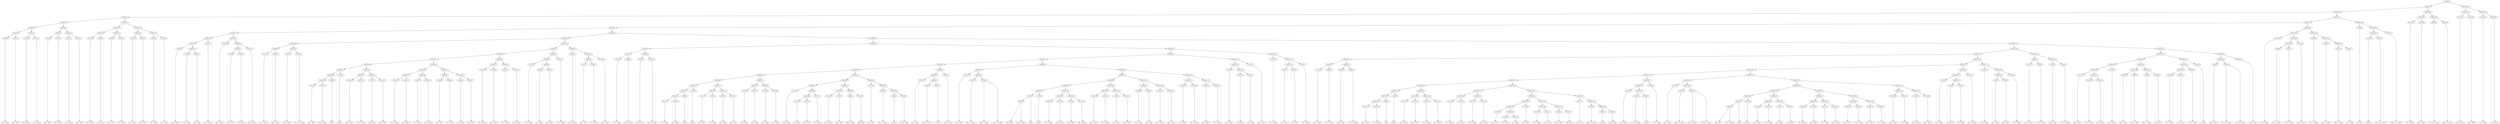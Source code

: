 digraph sample{
"L1815(0)"->"[D  G  B](0)"
"L1815(1)"->"[D  G  B](1)"
"L6083(6)"->"L1815(0)"
"L6083(6)"->"L1815(1)"
"L1971(0)"->"[D  E  B](0)"
"L1815(2)"->"[D  G  B](2)"
"L6083(7)"->"L1971(0)"
"L6083(7)"->"L1815(2)"
"L6083(5)"->"L6083(6)"
"L6083(5)"->"L6083(7)"
"L1815(3)"->"[D  G  B](3)"
"L1815(4)"->"[D  G  B](4)"
"L6083(9)"->"L1815(3)"
"L6083(9)"->"L1815(4)"
"L1971(1)"->"[D  E  B](1)"
"L1815(5)"->"[D  G  B](5)"
"L6083(10)"->"L1971(1)"
"L6083(10)"->"L1815(5)"
"L6083(8)"->"L6083(9)"
"L6083(8)"->"L6083(10)"
"L6083(4)"->"L6083(5)"
"L6083(4)"->"L6083(8)"
"L2506(0)"->"[C  E  G](0)"
"L2506(1)"->"[C  E  G](1)"
"L6083(13)"->"L2506(0)"
"L6083(13)"->"L2506(1)"
"L2506(2)"->"[C  E  G](2)"
"L2506(3)"->"[C  E  G](3)"
"L6083(14)"->"L2506(2)"
"L6083(14)"->"L2506(3)"
"L6083(12)"->"L6083(13)"
"L6083(12)"->"L6083(14)"
"L1815(6)"->"[D  G  B](6)"
"L1815(7)"->"[D  G  B](7)"
"L6083(16)"->"L1815(6)"
"L6083(16)"->"L1815(7)"
"L1815(8)"->"[D  G  B](8)"
"L1815(9)"->"[D  G  B](9)"
"L6083(17)"->"L1815(8)"
"L6083(17)"->"L1815(9)"
"L6083(15)"->"L6083(16)"
"L6083(15)"->"L6083(17)"
"L6083(11)"->"L6083(12)"
"L6083(11)"->"L6083(15)"
"L6083(3)"->"L6083(4)"
"L6083(3)"->"L6083(11)"
"L2731(0)"->"[C  D  Fis](0)"
"L4352(0)"->"[D  A  B](0)"
"L5207(0)"->"[C  A  B](0)"
"L6083(24)"->"L4352(0)"
"L6083(24)"->"L5207(0)"
"L6083(23)"->"L2731(0)"
"L6083(23)"->"L6083(24)"
"L2731(1)"->"[C  D  Fis](1)"
"L6083(22)"->"L6083(23)"
"L6083(22)"->"L2731(1)"
"L1815(10)"->"[D  G  B](10)"
"L413(0)"->"[D  G  A](0)"
"L-2099(0)"->"[G  A  B](0)"
"L6083(27)"->"L413(0)"
"L6083(27)"->"L-2099(0)"
"L1815(11)"->"[D  G  B](11)"
"L6083(26)"->"L6083(27)"
"L6083(26)"->"L1815(11)"
"L6083(25)"->"L1815(10)"
"L6083(25)"->"L6083(26)"
"L6083(21)"->"L6083(22)"
"L6083(21)"->"L6083(25)"
"L2731(2)"->"[C  D  Fis](2)"
"L3386(0)"->"[D  Fis  G](0)"
"L6008(0)"->"L2731(2)"
"L6008(0)"->"L3386(0)"
"L3012(0)"->"[D  Fis  A](0)"
"L3265(0)"->"[C  D  Fis  A](0)"
"L6083(31)"->"L3012(0)"
"L6083(31)"->"L3265(0)"
"L6083(30)"->"L6008(0)"
"L6083(30)"->"L6083(31)"
"L3147(0)"->"[E  G  B](0)"
"L1815(12)"->"[D  G  B](12)"
"L6083(39)"->"L3147(0)"
"L6083(39)"->"L1815(12)"
"L3980(0)"->"[G](0)"
"L6083(38)"->"L6083(39)"
"L6083(38)"->"L3980(0)"
"L1758(0)"->"[rest](0)"
"L6083(37)"->"L6083(38)"
"L6083(37)"->"L1758(0)"
"L1815(13)"->"[D  G  B](13)"
"L1815(14)"->"[D  G  B](14)"
"L6083(41)"->"L1815(13)"
"L6083(41)"->"L1815(14)"
"L1971(2)"->"[D  E  B](2)"
"L1815(15)"->"[D  G  B](15)"
"L6083(42)"->"L1971(2)"
"L6083(42)"->"L1815(15)"
"L6083(40)"->"L6083(41)"
"L6083(40)"->"L6083(42)"
"L6083(36)"->"L6083(37)"
"L6083(36)"->"L6083(40)"
"L1815(16)"->"[D  G  B](16)"
"L1815(17)"->"[D  G  B](17)"
"L6083(45)"->"L1815(16)"
"L6083(45)"->"L1815(17)"
"L1971(3)"->"[D  E  B](3)"
"L1815(18)"->"[D  G  B](18)"
"L6083(46)"->"L1971(3)"
"L6083(46)"->"L1815(18)"
"L6083(44)"->"L6083(45)"
"L6083(44)"->"L6083(46)"
"L2506(4)"->"[C  E  G](4)"
"L2506(5)"->"[C  E  G](5)"
"L6083(48)"->"L2506(4)"
"L6083(48)"->"L2506(5)"
"L2506(6)"->"[C  E  G](6)"
"L2506(7)"->"[C  E  G](7)"
"L6083(49)"->"L2506(6)"
"L6083(49)"->"L2506(7)"
"L6083(47)"->"L6083(48)"
"L6083(47)"->"L6083(49)"
"L6083(43)"->"L6083(44)"
"L6083(43)"->"L6083(47)"
"L6083(35)"->"L6083(36)"
"L6083(35)"->"L6083(43)"
"L1815(19)"->"[D  G  B](19)"
"L1815(20)"->"[D  G  B](20)"
"L6083(51)"->"L1815(19)"
"L6083(51)"->"L1815(20)"
"L1815(21)"->"[D  G  B](21)"
"L1815(22)"->"[D  G  B](22)"
"L6083(52)"->"L1815(21)"
"L6083(52)"->"L1815(22)"
"L6083(50)"->"L6083(51)"
"L6083(50)"->"L6083(52)"
"L6083(34)"->"L6083(35)"
"L6083(34)"->"L6083(50)"
"L2731(3)"->"[C  D  Fis](3)"
"L4352(1)"->"[D  A  B](1)"
"L5207(1)"->"[C  A  B](1)"
"L6083(55)"->"L4352(1)"
"L6083(55)"->"L5207(1)"
"L6083(54)"->"L2731(3)"
"L6083(54)"->"L6083(55)"
"L2731(4)"->"[C  D  Fis](4)"
"L6083(53)"->"L6083(54)"
"L6083(53)"->"L2731(4)"
"L6083(33)"->"L6083(34)"
"L6083(33)"->"L6083(53)"
"L1815(23)"->"[D  G  B](23)"
"L413(1)"->"[D  G  A](1)"
"L-2099(1)"->"[G  A  B](1)"
"L6083(58)"->"L413(1)"
"L6083(58)"->"L-2099(1)"
"L1815(24)"->"[D  G  B](24)"
"L6083(57)"->"L6083(58)"
"L6083(57)"->"L1815(24)"
"L6083(56)"->"L1815(23)"
"L6083(56)"->"L6083(57)"
"L6083(32)"->"L6083(33)"
"L6083(32)"->"L6083(56)"
"L6083(29)"->"L6083(30)"
"L6083(29)"->"L6083(32)"
"L2731(5)"->"[C  D  Fis](5)"
"L3386(1)"->"[D  Fis  G](1)"
"L6008(1)"->"L2731(5)"
"L6008(1)"->"L3386(1)"
"L3012(1)"->"[D  Fis  A](1)"
"L3265(1)"->"[C  D  Fis  A](1)"
"L6083(62)"->"L3012(1)"
"L6083(62)"->"L3265(1)"
"L6083(61)"->"L6008(1)"
"L6083(61)"->"L6083(62)"
"L3147(1)"->"[E  G  B](1)"
"L1815(25)"->"[D  G  B](25)"
"L6083(72)"->"L3147(1)"
"L6083(72)"->"L1815(25)"
"L3980(1)"->"[G](1)"
"L6083(71)"->"L6083(72)"
"L6083(71)"->"L3980(1)"
"L1758(1)"->"[rest](1)"
"L6083(70)"->"L6083(71)"
"L6083(70)"->"L1758(1)"
"L3147(2)"->"[E  G  B](2)"
"L3147(3)"->"[E  G  B](3)"
"L6083(74)"->"L3147(2)"
"L6083(74)"->"L3147(3)"
"L3147(4)"->"[E  G  B](4)"
"L3147(5)"->"[E  G  B](5)"
"L6083(75)"->"L3147(4)"
"L6083(75)"->"L3147(5)"
"L6083(73)"->"L6083(74)"
"L6083(73)"->"L6083(75)"
"L6083(69)"->"L6083(70)"
"L6083(69)"->"L6083(73)"
"L3147(6)"->"[E  G  B](6)"
"L3147(7)"->"[E  G  B](7)"
"L6083(77)"->"L3147(6)"
"L6083(77)"->"L3147(7)"
"L3147(8)"->"[E  G  B](8)"
"L3147(9)"->"[E  G  B](9)"
"L6083(78)"->"L3147(8)"
"L6083(78)"->"L3147(9)"
"L6083(76)"->"L6083(77)"
"L6083(76)"->"L6083(78)"
"L6083(68)"->"L6083(69)"
"L6083(68)"->"L6083(76)"
"L3715(0)"->"[C  E  A](0)"
"L-2067(0)"->"[E  A  B](0)"
"L5207(2)"->"[C  A  B](2)"
"L6083(83)"->"L-2067(0)"
"L6083(83)"->"L5207(2)"
"L3715(1)"->"[C  E  A](1)"
"L6083(82)"->"L6083(83)"
"L6083(82)"->"L3715(1)"
"L6083(81)"->"L3715(0)"
"L6083(81)"->"L6083(82)"
"L3147(10)"->"[E  G  B](10)"
"L3241(0)"->"[E  G  A](0)"
"L6083(85)"->"L3147(10)"
"L6083(85)"->"L3241(0)"
"L5464(0)"->"[Fis  G  B](0)"
"L5103(0)"->"[Dis  E](0)"
"L6083(86)"->"L5464(0)"
"L6083(86)"->"L5103(0)"
"L6083(84)"->"L6083(85)"
"L6083(84)"->"L6083(86)"
"L6083(80)"->"L6083(81)"
"L6083(80)"->"L6083(84)"
"L3715(2)"->"[C  E  A](2)"
"L5307(0)"->"[C  E  Fis  A](0)"
"L3926(0)"->"[E  B](0)"
"L3206(0)"->"[E  Fis  B](0)"
"L6083(89)"->"L3926(0)"
"L6083(89)"->"L3206(0)"
"L6083(88)"->"L5307(0)"
"L6083(88)"->"L6083(89)"
"L6083(87)"->"L3715(2)"
"L6083(87)"->"L6083(88)"
"L6083(79)"->"L6083(80)"
"L6083(79)"->"L6083(87)"
"L6083(67)"->"L6083(68)"
"L6083(67)"->"L6083(79)"
"L3715(3)"->"[C  E  A](3)"
"L5307(1)"->"[C  E  Fis  A](1)"
"L3926(1)"->"[E  B](1)"
"L6083(92)"->"L5307(1)"
"L6083(92)"->"L3926(1)"
"L6083(91)"->"L3715(3)"
"L6083(91)"->"L6083(92)"
"L3206(1)"->"[E  Fis  B](1)"
"L6083(90)"->"L6083(91)"
"L6083(90)"->"L3206(1)"
"L6083(66)"->"L6083(67)"
"L6083(66)"->"L6083(90)"
"L3715(4)"->"[C  E  A](4)"
"L5307(2)"->"[C  E  Fis  A](2)"
"L2518(0)"->"[Cis  E  Ais](0)"
"L2518(0)"->"[E  Fis  G  Ais](0)"
"L6083(95)"->"L5307(2)"
"L6083(95)"->"L2518(0)"
"L6083(94)"->"L3715(4)"
"L6083(94)"->"L6083(95)"
"L6000(0)"->"[Dis  B](0)"
"L6000(0)"->"[Dis  Fis  B](0)"
"L5997(0)"->"L6000(0)"
"L5997(0)"->"[B](0)"
"L1758(2)"->"[rest](2)"
"L6083(100)"->"L5997(0)"
"L6083(100)"->"L1758(2)"
"L1815(26)"->"[D  G  B](26)"
"L1815(27)"->"[D  G  B](27)"
"L6083(102)"->"L1815(26)"
"L6083(102)"->"L1815(27)"
"L1971(4)"->"[D  E  B](4)"
"L1815(28)"->"[D  G  B](28)"
"L6083(103)"->"L1971(4)"
"L6083(103)"->"L1815(28)"
"L6083(101)"->"L6083(102)"
"L6083(101)"->"L6083(103)"
"L6083(99)"->"L6083(100)"
"L6083(99)"->"L6083(101)"
"L1815(29)"->"[D  G  B](29)"
"L1815(30)"->"[D  G  B](30)"
"L6083(105)"->"L1815(29)"
"L6083(105)"->"L1815(30)"
"L1971(5)"->"[D  E  B](5)"
"L1815(31)"->"[D  G  B](31)"
"L6083(106)"->"L1971(5)"
"L6083(106)"->"L1815(31)"
"L6083(104)"->"L6083(105)"
"L6083(104)"->"L6083(106)"
"L6083(98)"->"L6083(99)"
"L6083(98)"->"L6083(104)"
"L2506(8)"->"[C  E  G](8)"
"L2506(9)"->"[C  E  G](9)"
"L6083(108)"->"L2506(8)"
"L6083(108)"->"L2506(9)"
"L2506(10)"->"[C  E  G](10)"
"L2506(11)"->"[C  E  G](11)"
"L6083(109)"->"L2506(10)"
"L6083(109)"->"L2506(11)"
"L6083(107)"->"L6083(108)"
"L6083(107)"->"L6083(109)"
"L6083(97)"->"L6083(98)"
"L6083(97)"->"L6083(107)"
"L1815(32)"->"[D  G  B](32)"
"L1815(33)"->"[D  G  B](33)"
"L6083(111)"->"L1815(32)"
"L6083(111)"->"L1815(33)"
"L1815(34)"->"[D  G  B](34)"
"L1815(35)"->"[D  G  B](35)"
"L6083(112)"->"L1815(34)"
"L6083(112)"->"L1815(35)"
"L6083(110)"->"L6083(111)"
"L6083(110)"->"L6083(112)"
"L6083(96)"->"L6083(97)"
"L6083(96)"->"L6083(110)"
"L6083(93)"->"L6083(94)"
"L6083(93)"->"L6083(96)"
"L6083(65)"->"L6083(66)"
"L6083(65)"->"L6083(93)"
"L2731(6)"->"[C  D  Fis](6)"
"L4352(2)"->"[D  A  B](2)"
"L5207(3)"->"[C  A  B](3)"
"L6083(115)"->"L4352(2)"
"L6083(115)"->"L5207(3)"
"L6083(114)"->"L2731(6)"
"L6083(114)"->"L6083(115)"
"L2731(7)"->"[C  D  Fis](7)"
"L6083(113)"->"L6083(114)"
"L6083(113)"->"L2731(7)"
"L6083(64)"->"L6083(65)"
"L6083(64)"->"L6083(113)"
"L1815(36)"->"[D  G  B](36)"
"L413(2)"->"[D  G  A](2)"
"L-2099(2)"->"[G  A  B](2)"
"L6083(118)"->"L413(2)"
"L6083(118)"->"L-2099(2)"
"L1815(37)"->"[D  G  B](37)"
"L6083(117)"->"L6083(118)"
"L6083(117)"->"L1815(37)"
"L6083(116)"->"L1815(36)"
"L6083(116)"->"L6083(117)"
"L6083(63)"->"L6083(64)"
"L6083(63)"->"L6083(116)"
"L6083(60)"->"L6083(61)"
"L6083(60)"->"L6083(63)"
"L2731(8)"->"[C  D  Fis](8)"
"L3386(2)"->"[D  Fis  G](2)"
"L6008(2)"->"L2731(8)"
"L6008(2)"->"L3386(2)"
"L3012(2)"->"[D  Fis  A](2)"
"L3265(2)"->"[C  D  Fis  A](2)"
"L6083(123)"->"L3012(2)"
"L6083(123)"->"L3265(2)"
"L6083(122)"->"L6008(2)"
"L6083(122)"->"L6083(123)"
"L3147(11)"->"[E  G  B](11)"
"L1815(38)"->"[D  G  B](38)"
"L6083(132)"->"L3147(11)"
"L6083(132)"->"L1815(38)"
"L3980(2)"->"[G](2)"
"L6083(131)"->"L6083(132)"
"L6083(131)"->"L3980(2)"
"L1758(3)"->"[rest](3)"
"L6083(130)"->"L6083(131)"
"L6083(130)"->"L1758(3)"
"L3147(12)"->"[E  G  B](12)"
"L3147(13)"->"[E  G  B](13)"
"L6083(134)"->"L3147(12)"
"L6083(134)"->"L3147(13)"
"L3147(14)"->"[E  G  B](14)"
"L3147(15)"->"[E  G  B](15)"
"L6083(135)"->"L3147(14)"
"L6083(135)"->"L3147(15)"
"L6083(133)"->"L6083(134)"
"L6083(133)"->"L6083(135)"
"L6083(129)"->"L6083(130)"
"L6083(129)"->"L6083(133)"
"L3147(16)"->"[E  G  B](16)"
"L3147(17)"->"[E  G  B](17)"
"L6083(138)"->"L3147(16)"
"L6083(138)"->"L3147(17)"
"L3147(18)"->"[E  G  B](18)"
"L3147(19)"->"[E  G  B](19)"
"L6083(139)"->"L3147(18)"
"L6083(139)"->"L3147(19)"
"L6083(137)"->"L6083(138)"
"L6083(137)"->"L6083(139)"
"L3715(5)"->"[C  E  A](5)"
"L-2067(1)"->"[E  A  B](1)"
"L5207(4)"->"[C  A  B](4)"
"L6083(144)"->"L-2067(1)"
"L6083(144)"->"L5207(4)"
"L6083(143)"->"L3715(5)"
"L6083(143)"->"L6083(144)"
"L3715(6)"->"[C  E  A](6)"
"L6083(142)"->"L6083(143)"
"L6083(142)"->"L3715(6)"
"L3147(20)"->"[E  G  B](20)"
"L3241(1)"->"[E  G  A](1)"
"L6083(146)"->"L3147(20)"
"L6083(146)"->"L3241(1)"
"L5464(1)"->"[Fis  G  B](1)"
"L5103(1)"->"[Dis  E](1)"
"L6083(147)"->"L5464(1)"
"L6083(147)"->"L5103(1)"
"L6083(145)"->"L6083(146)"
"L6083(145)"->"L6083(147)"
"L6083(141)"->"L6083(142)"
"L6083(141)"->"L6083(145)"
"L3715(7)"->"[C  E  A](7)"
"L5307(3)"->"[C  E  Fis  A](3)"
"L3926(2)"->"[E  B](2)"
"L3206(2)"->"[E  Fis  B](2)"
"L6083(150)"->"L3926(2)"
"L6083(150)"->"L3206(2)"
"L6083(149)"->"L5307(3)"
"L6083(149)"->"L6083(150)"
"L6083(148)"->"L3715(7)"
"L6083(148)"->"L6083(149)"
"L6083(140)"->"L6083(141)"
"L6083(140)"->"L6083(148)"
"L6083(136)"->"L6083(137)"
"L6083(136)"->"L6083(140)"
"L6083(128)"->"L6083(129)"
"L6083(128)"->"L6083(136)"
"L3715(8)"->"[C  E  A](8)"
"L5307(4)"->"[C  E  Fis  A](4)"
"L3926(3)"->"[E  B](3)"
"L6083(153)"->"L5307(4)"
"L6083(153)"->"L3926(3)"
"L6083(152)"->"L3715(8)"
"L6083(152)"->"L6083(153)"
"L3206(3)"->"[E  Fis  B](3)"
"L6083(151)"->"L6083(152)"
"L6083(151)"->"L3206(3)"
"L6083(127)"->"L6083(128)"
"L6083(127)"->"L6083(151)"
"L3715(9)"->"[C  E  A](9)"
"L5307(5)"->"[C  E  Fis  A](5)"
"L2518(1)"->"[Cis  E  Ais](1)"
"L2518(1)"->"[E  Fis  G  Ais](1)"
"L6083(156)"->"L5307(5)"
"L6083(156)"->"L2518(1)"
"L6083(155)"->"L3715(9)"
"L6083(155)"->"L6083(156)"
"L6000(1)"->"[Dis  B](1)"
"L6000(1)"->"[Dis  Fis  B](1)"
"L5997(1)"->"L6000(1)"
"L5997(1)"->"[B](1)"
"L1758(4)"->"[rest](4)"
"L6083(160)"->"L5997(1)"
"L6083(160)"->"L1758(4)"
"L1815(39)"->"[D  G  B](39)"
"L1815(40)"->"[D  G  B](40)"
"L6083(162)"->"L1815(39)"
"L6083(162)"->"L1815(40)"
"L1971(6)"->"[D  E  B](6)"
"L1815(41)"->"[D  G  B](41)"
"L6083(163)"->"L1971(6)"
"L6083(163)"->"L1815(41)"
"L6083(161)"->"L6083(162)"
"L6083(161)"->"L6083(163)"
"L6083(159)"->"L6083(160)"
"L6083(159)"->"L6083(161)"
"L1815(42)"->"[D  G  B](42)"
"L1815(43)"->"[D  G  B](43)"
"L6083(166)"->"L1815(42)"
"L6083(166)"->"L1815(43)"
"L1971(7)"->"[D  E  B](7)"
"L1815(44)"->"[D  G  B](44)"
"L6083(167)"->"L1971(7)"
"L6083(167)"->"L1815(44)"
"L6083(165)"->"L6083(166)"
"L6083(165)"->"L6083(167)"
"L2506(12)"->"[C  E  G](12)"
"L2506(13)"->"[C  E  G](13)"
"L6083(169)"->"L2506(12)"
"L6083(169)"->"L2506(13)"
"L2506(14)"->"[C  E  G](14)"
"L2506(15)"->"[C  E  G](15)"
"L6083(170)"->"L2506(14)"
"L6083(170)"->"L2506(15)"
"L6083(168)"->"L6083(169)"
"L6083(168)"->"L6083(170)"
"L6083(164)"->"L6083(165)"
"L6083(164)"->"L6083(168)"
"L6083(158)"->"L6083(159)"
"L6083(158)"->"L6083(164)"
"L1815(45)"->"[D  G  B](45)"
"L1815(46)"->"[D  G  B](46)"
"L6083(172)"->"L1815(45)"
"L6083(172)"->"L1815(46)"
"L1815(47)"->"[D  G  B](47)"
"L1815(48)"->"[D  G  B](48)"
"L6083(173)"->"L1815(47)"
"L6083(173)"->"L1815(48)"
"L6083(171)"->"L6083(172)"
"L6083(171)"->"L6083(173)"
"L6083(157)"->"L6083(158)"
"L6083(157)"->"L6083(171)"
"L6083(154)"->"L6083(155)"
"L6083(154)"->"L6083(157)"
"L6083(126)"->"L6083(127)"
"L6083(126)"->"L6083(154)"
"L2731(9)"->"[C  D  Fis](9)"
"L4352(3)"->"[D  A  B](3)"
"L5207(5)"->"[C  A  B](5)"
"L6083(176)"->"L4352(3)"
"L6083(176)"->"L5207(5)"
"L6083(175)"->"L2731(9)"
"L6083(175)"->"L6083(176)"
"L2731(10)"->"[C  D  Fis](10)"
"L6083(174)"->"L6083(175)"
"L6083(174)"->"L2731(10)"
"L6083(125)"->"L6083(126)"
"L6083(125)"->"L6083(174)"
"L1815(49)"->"[D  G  B](49)"
"L413(3)"->"[D  G  A](3)"
"L-2099(3)"->"[G  A  B](3)"
"L6083(179)"->"L413(3)"
"L6083(179)"->"L-2099(3)"
"L1815(50)"->"[D  G  B](50)"
"L6083(178)"->"L6083(179)"
"L6083(178)"->"L1815(50)"
"L6083(177)"->"L1815(49)"
"L6083(177)"->"L6083(178)"
"L6083(124)"->"L6083(125)"
"L6083(124)"->"L6083(177)"
"L6083(121)"->"L6083(122)"
"L6083(121)"->"L6083(124)"
"L2731(11)"->"[C  D  Fis](11)"
"L3386(3)"->"[D  Fis  G](3)"
"L6008(3)"->"L2731(11)"
"L6008(3)"->"L3386(3)"
"L3012(3)"->"[D  Fis  A](3)"
"L3265(3)"->"[C  D  Fis  A](3)"
"L6083(181)"->"L3012(3)"
"L6083(181)"->"L3265(3)"
"L6083(180)"->"L6008(3)"
"L6083(180)"->"L6083(181)"
"L6083(120)"->"L6083(121)"
"L6083(120)"->"L6083(180)"
"L3147(21)"->"[E  G  B](21)"
"L1815(51)"->"[D  G  B](51)"
"L1815(52)"->"[D  G  B](52)"
"L6083(187)"->"L1815(51)"
"L6083(187)"->"L1815(52)"
"L6083(186)"->"L3147(21)"
"L6083(186)"->"L6083(187)"
"L1815(53)"->"[D  G  B](53)"
"L6083(185)"->"L6083(186)"
"L6083(185)"->"L1815(53)"
"L3880(0)"->"[D  F  G](0)"
"L3904(0)"->"[D  F  G  B](0)"
"L6083(189)"->"L3880(0)"
"L6083(189)"->"L3904(0)"
"L3592(0)"->"[D  F  G  A](0)"
"L4189(0)"->"[D  F  B](0)"
"L6083(190)"->"L3592(0)"
"L6083(190)"->"L4189(0)"
"L6083(188)"->"L6083(189)"
"L6083(188)"->"L6083(190)"
"L6083(184)"->"L6083(185)"
"L6083(184)"->"L6083(188)"
"L2506(16)"->"[C  E  G](16)"
"L2506(17)"->"[C  E  G](17)"
"L6083(193)"->"L2506(16)"
"L6083(193)"->"L2506(17)"
"L3200(0)"->"[C  D  E  G](0)"
"L6083(192)"->"L6083(193)"
"L6083(192)"->"L3200(0)"
"L2394(0)"->"[C  E](0)"
"L6083(191)"->"L6083(192)"
"L6083(191)"->"L2394(0)"
"L6083(183)"->"L6083(184)"
"L6083(183)"->"L6083(191)"
"L5483(0)"->"[C  Dis  G](0)"
"L5574(0)"->"[C  D  Dis  G](0)"
"L5574(0)"->"[C  D  Dis  G](1)"
"L6083(195)"->"L5483(0)"
"L6083(195)"->"L5574(0)"
"L5483(1)"->"[C  Dis  G](1)"
"L6083(194)"->"L6083(195)"
"L6083(194)"->"L5483(1)"
"L6083(182)"->"L6083(183)"
"L6083(182)"->"L6083(194)"
"L6083(119)"->"L6083(120)"
"L6083(119)"->"L6083(182)"
"L6083(59)"->"L6083(60)"
"L6083(59)"->"L6083(119)"
"L6083(28)"->"L6083(29)"
"L6083(28)"->"L6083(59)"
"L6083(20)"->"L6083(21)"
"L6083(20)"->"L6083(28)"
"L1815(54)"->"[D  G  B](54)"
"L4807(0)"->"[D  G  A  B](0)"
"L4807(1)"->"[D  G  A  B](1)"
"L6083(199)"->"L4807(0)"
"L6083(199)"->"L4807(1)"
"L4711(0)"->"[D  E  G  B](0)"
"L6083(198)"->"L6083(199)"
"L6083(198)"->"L4711(0)"
"L6083(197)"->"L1815(54)"
"L6083(197)"->"L6083(198)"
"L4440(0)"->"[C  D  G  B](0)"
"L4807(2)"->"[D  G  A  B](2)"
"L4711(1)"->"[D  E  G  B](1)"
"L4483(0)"->"[C  D  B](0)"
"L6083(202)"->"L4711(1)"
"L6083(202)"->"L4483(0)"
"L6083(201)"->"L4807(2)"
"L6083(201)"->"L6083(202)"
"L6083(200)"->"L4440(0)"
"L6083(200)"->"L6083(201)"
"L6083(196)"->"L6083(197)"
"L6083(196)"->"L6083(200)"
"L6083(19)"->"L6083(20)"
"L6083(19)"->"L6083(196)"
"L4314(0)"->"[G  B](0)"
"L1758(5)"->"[rest](5)"
"L1900(0)"->"[Cis  Dis  G  Ais](0)"
"L6083(205)"->"L1758(5)"
"L6083(205)"->"L1900(0)"
"L1900(1)"->"[Cis  Dis  G  Ais](1)"
"L6083(204)"->"L6083(205)"
"L6083(204)"->"L1900(1)"
"L6083(203)"->"L4314(0)"
"L6083(203)"->"L6083(204)"
"L6083(18)"->"L6083(19)"
"L6083(18)"->"L6083(203)"
"L6083(2)"->"L6083(3)"
"L6083(2)"->"L6083(18)"
"L1815(55)"->"[D  G  B](55)"
"L1815(56)"->"[D  G  B](56)"
"L6083(207)"->"L1815(55)"
"L6083(207)"->"L1815(56)"
"L5422(0)"->"[C  D  Fis  B](0)"
"L3265(4)"->"[C  D  Fis  A](4)"
"L6083(208)"->"L5422(0)"
"L6083(208)"->"L3265(4)"
"L6083(206)"->"L6083(207)"
"L6083(206)"->"L6083(208)"
"L6083(1)"->"L6083(2)"
"L6083(1)"->"L6083(206)"
"L1815(57)"->"[D  G  B](57)"
"L1815(58)"->"[D  G  B](58)"
"L6083(210)"->"L1815(57)"
"L6083(210)"->"L1815(58)"
"L1815(59)"->"[D  G  B](59)"
"L1815(60)"->"[D  G  B](60)"
"L6083(211)"->"L1815(59)"
"L6083(211)"->"L1815(60)"
"L6083(209)"->"L6083(210)"
"L6083(209)"->"L6083(211)"
"L6083(0)"->"L6083(1)"
"L6083(0)"->"L6083(209)"
{rank = min; "L6083(0)"}
{rank = same; "L6083(1)"; "L6083(209)";}
{rank = same; "L6083(2)"; "L6083(206)"; "L6083(210)"; "L6083(211)";}
{rank = same; "L6083(3)"; "L6083(18)"; "L6083(207)"; "L6083(208)"; "L1815(57)"; "L1815(58)"; "L1815(59)"; "L1815(60)";}
{rank = same; "L6083(4)"; "L6083(11)"; "L6083(19)"; "L6083(203)"; "L1815(55)"; "L1815(56)"; "L5422(0)"; "L3265(4)";}
{rank = same; "L6083(5)"; "L6083(8)"; "L6083(12)"; "L6083(15)"; "L6083(20)"; "L6083(196)"; "L4314(0)"; "L6083(204)";}
{rank = same; "L6083(6)"; "L6083(7)"; "L6083(9)"; "L6083(10)"; "L6083(13)"; "L6083(14)"; "L6083(16)"; "L6083(17)"; "L6083(21)"; "L6083(28)"; "L6083(197)"; "L6083(200)"; "L6083(205)"; "L1900(1)";}
{rank = same; "L1815(0)"; "L1815(1)"; "L1971(0)"; "L1815(2)"; "L1815(3)"; "L1815(4)"; "L1971(1)"; "L1815(5)"; "L2506(0)"; "L2506(1)"; "L2506(2)"; "L2506(3)"; "L1815(6)"; "L1815(7)"; "L1815(8)"; "L1815(9)"; "L6083(22)"; "L6083(25)"; "L6083(29)"; "L6083(59)"; "L1815(54)"; "L6083(198)"; "L4440(0)"; "L6083(201)"; "L1758(5)"; "L1900(0)";}
{rank = same; "L6083(23)"; "L2731(1)"; "L1815(10)"; "L6083(26)"; "L6083(30)"; "L6083(32)"; "L6083(60)"; "L6083(119)"; "L6083(199)"; "L4711(0)"; "L4807(2)"; "L6083(202)";}
{rank = same; "L2731(0)"; "L6083(24)"; "L6083(27)"; "L1815(11)"; "L6008(0)"; "L6083(31)"; "L6083(33)"; "L6083(56)"; "L6083(61)"; "L6083(63)"; "L6083(120)"; "L6083(182)"; "L4807(0)"; "L4807(1)"; "L4711(1)"; "L4483(0)";}
{rank = same; "L4352(0)"; "L5207(0)"; "L413(0)"; "L-2099(0)"; "L2731(2)"; "L3386(0)"; "L3012(0)"; "L3265(0)"; "L6083(34)"; "L6083(53)"; "L1815(23)"; "L6083(57)"; "L6008(1)"; "L6083(62)"; "L6083(64)"; "L6083(116)"; "L6083(121)"; "L6083(180)"; "L6083(183)"; "L6083(194)";}
{rank = same; "L6083(35)"; "L6083(50)"; "L6083(54)"; "L2731(4)"; "L6083(58)"; "L1815(24)"; "L2731(5)"; "L3386(1)"; "L3012(1)"; "L3265(1)"; "L6083(65)"; "L6083(113)"; "L1815(36)"; "L6083(117)"; "L6083(122)"; "L6083(124)"; "L6008(3)"; "L6083(181)"; "L6083(184)"; "L6083(191)"; "L6083(195)"; "L5483(1)";}
{rank = same; "L6083(36)"; "L6083(43)"; "L6083(51)"; "L6083(52)"; "L2731(3)"; "L6083(55)"; "L413(1)"; "L-2099(1)"; "L6083(66)"; "L6083(93)"; "L6083(114)"; "L2731(7)"; "L6083(118)"; "L1815(37)"; "L6008(2)"; "L6083(123)"; "L6083(125)"; "L6083(177)"; "L2731(11)"; "L3386(3)"; "L3012(3)"; "L3265(3)"; "L6083(185)"; "L6083(188)"; "L6083(192)"; "L2394(0)"; "L5483(0)"; "L5574(0)";}
{rank = same; "L6083(37)"; "L6083(40)"; "L6083(44)"; "L6083(47)"; "L1815(19)"; "L1815(20)"; "L1815(21)"; "L1815(22)"; "L4352(1)"; "L5207(1)"; "L6083(67)"; "L6083(90)"; "L6083(94)"; "L6083(96)"; "L2731(6)"; "L6083(115)"; "L413(2)"; "L-2099(2)"; "L2731(8)"; "L3386(2)"; "L3012(2)"; "L3265(2)"; "L6083(126)"; "L6083(174)"; "L1815(49)"; "L6083(178)"; "L6083(186)"; "L1815(53)"; "L6083(189)"; "L6083(190)"; "L6083(193)"; "L3200(0)";}
{rank = same; "L6083(38)"; "L1758(0)"; "L6083(41)"; "L6083(42)"; "L6083(45)"; "L6083(46)"; "L6083(48)"; "L6083(49)"; "L6083(68)"; "L6083(79)"; "L6083(91)"; "L3206(1)"; "L3715(4)"; "L6083(95)"; "L6083(97)"; "L6083(110)"; "L4352(2)"; "L5207(3)"; "L6083(127)"; "L6083(154)"; "L6083(175)"; "L2731(10)"; "L6083(179)"; "L1815(50)"; "L3147(21)"; "L6083(187)"; "L3880(0)"; "L3904(0)"; "L3592(0)"; "L4189(0)"; "L2506(16)"; "L2506(17)";}
{rank = same; "L6083(39)"; "L3980(0)"; "L1815(13)"; "L1815(14)"; "L1971(2)"; "L1815(15)"; "L1815(16)"; "L1815(17)"; "L1971(3)"; "L1815(18)"; "L2506(4)"; "L2506(5)"; "L2506(6)"; "L2506(7)"; "L6083(69)"; "L6083(76)"; "L6083(80)"; "L6083(87)"; "L3715(3)"; "L6083(92)"; "L5307(2)"; "L2518(0)"; "L6083(98)"; "L6083(107)"; "L6083(111)"; "L6083(112)"; "L6083(128)"; "L6083(151)"; "L6083(155)"; "L6083(157)"; "L2731(9)"; "L6083(176)"; "L413(3)"; "L-2099(3)"; "L1815(51)"; "L1815(52)";}
{rank = same; "L3147(0)"; "L1815(12)"; "L6083(70)"; "L6083(73)"; "L6083(77)"; "L6083(78)"; "L6083(81)"; "L6083(84)"; "L3715(2)"; "L6083(88)"; "L5307(1)"; "L3926(1)"; "L6083(99)"; "L6083(104)"; "L6083(108)"; "L6083(109)"; "L1815(32)"; "L1815(33)"; "L1815(34)"; "L1815(35)"; "L6083(129)"; "L6083(136)"; "L6083(152)"; "L3206(3)"; "L3715(9)"; "L6083(156)"; "L6083(158)"; "L6083(171)"; "L4352(3)"; "L5207(5)";}
{rank = same; "L6083(71)"; "L1758(1)"; "L6083(74)"; "L6083(75)"; "L3147(6)"; "L3147(7)"; "L3147(8)"; "L3147(9)"; "L3715(0)"; "L6083(82)"; "L6083(85)"; "L6083(86)"; "L5307(0)"; "L6083(89)"; "L6083(100)"; "L6083(101)"; "L6083(105)"; "L6083(106)"; "L2506(8)"; "L2506(9)"; "L2506(10)"; "L2506(11)"; "L6083(130)"; "L6083(133)"; "L6083(137)"; "L6083(140)"; "L3715(8)"; "L6083(153)"; "L5307(5)"; "L2518(1)"; "L6083(159)"; "L6083(164)"; "L6083(172)"; "L6083(173)";}
{rank = same; "L6083(72)"; "L3980(1)"; "L3147(2)"; "L3147(3)"; "L3147(4)"; "L3147(5)"; "L6083(83)"; "L3715(1)"; "L3147(10)"; "L3241(0)"; "L5464(0)"; "L5103(0)"; "L3926(0)"; "L3206(0)"; "L5997(0)"; "L1758(2)"; "L6083(102)"; "L6083(103)"; "L1815(29)"; "L1815(30)"; "L1971(5)"; "L1815(31)"; "L6083(131)"; "L1758(3)"; "L6083(134)"; "L6083(135)"; "L6083(138)"; "L6083(139)"; "L6083(141)"; "L6083(148)"; "L5307(4)"; "L3926(3)"; "L6083(160)"; "L6083(161)"; "L6083(165)"; "L6083(168)"; "L1815(45)"; "L1815(46)"; "L1815(47)"; "L1815(48)";}
{rank = same; "L3147(1)"; "L1815(25)"; "L-2067(0)"; "L5207(2)"; "L6000(0)"; "L1815(26)"; "L1815(27)"; "L1971(4)"; "L1815(28)"; "L6083(132)"; "L3980(2)"; "L3147(12)"; "L3147(13)"; "L3147(14)"; "L3147(15)"; "L3147(16)"; "L3147(17)"; "L3147(18)"; "L3147(19)"; "L6083(142)"; "L6083(145)"; "L3715(7)"; "L6083(149)"; "L5997(1)"; "L1758(4)"; "L6083(162)"; "L6083(163)"; "L6083(166)"; "L6083(167)"; "L6083(169)"; "L6083(170)";}
{rank = same; "L3147(11)"; "L1815(38)"; "L6083(143)"; "L3715(6)"; "L6083(146)"; "L6083(147)"; "L5307(3)"; "L6083(150)"; "L6000(1)"; "L1815(39)"; "L1815(40)"; "L1971(6)"; "L1815(41)"; "L1815(42)"; "L1815(43)"; "L1971(7)"; "L1815(44)"; "L2506(12)"; "L2506(13)"; "L2506(14)"; "L2506(15)";}
{rank = same; "L3715(5)"; "L6083(144)"; "L3147(20)"; "L3241(1)"; "L5464(1)"; "L5103(1)"; "L3926(2)"; "L3206(2)";}
{rank = same; "L-2067(1)"; "L5207(4)";}
{rank = max; "[B](0)"; "[B](1)"; "[C  A  B](0)"; "[C  A  B](1)"; "[C  A  B](2)"; "[C  A  B](3)"; "[C  A  B](4)"; "[C  A  B](5)"; "[C  D  B](0)"; "[C  D  Dis  G](0)"; "[C  D  Dis  G](1)"; "[C  D  E  G](0)"; "[C  D  Fis  A](0)"; "[C  D  Fis  A](1)"; "[C  D  Fis  A](2)"; "[C  D  Fis  A](3)"; "[C  D  Fis  A](4)"; "[C  D  Fis  B](0)"; "[C  D  Fis](0)"; "[C  D  Fis](1)"; "[C  D  Fis](10)"; "[C  D  Fis](11)"; "[C  D  Fis](2)"; "[C  D  Fis](3)"; "[C  D  Fis](4)"; "[C  D  Fis](5)"; "[C  D  Fis](6)"; "[C  D  Fis](7)"; "[C  D  Fis](8)"; "[C  D  Fis](9)"; "[C  D  G  B](0)"; "[C  Dis  G](0)"; "[C  Dis  G](1)"; "[C  E  A](0)"; "[C  E  A](1)"; "[C  E  A](2)"; "[C  E  A](3)"; "[C  E  A](4)"; "[C  E  A](5)"; "[C  E  A](6)"; "[C  E  A](7)"; "[C  E  A](8)"; "[C  E  A](9)"; "[C  E  Fis  A](0)"; "[C  E  Fis  A](1)"; "[C  E  Fis  A](2)"; "[C  E  Fis  A](3)"; "[C  E  Fis  A](4)"; "[C  E  Fis  A](5)"; "[C  E  G](0)"; "[C  E  G](1)"; "[C  E  G](10)"; "[C  E  G](11)"; "[C  E  G](12)"; "[C  E  G](13)"; "[C  E  G](14)"; "[C  E  G](15)"; "[C  E  G](16)"; "[C  E  G](17)"; "[C  E  G](2)"; "[C  E  G](3)"; "[C  E  G](4)"; "[C  E  G](5)"; "[C  E  G](6)"; "[C  E  G](7)"; "[C  E  G](8)"; "[C  E  G](9)"; "[C  E](0)"; "[Cis  Dis  G  Ais](0)"; "[Cis  Dis  G  Ais](1)"; "[Cis  E  Ais](0)"; "[Cis  E  Ais](1)"; "[D  A  B](0)"; "[D  A  B](1)"; "[D  A  B](2)"; "[D  A  B](3)"; "[D  E  B](0)"; "[D  E  B](1)"; "[D  E  B](2)"; "[D  E  B](3)"; "[D  E  B](4)"; "[D  E  B](5)"; "[D  E  B](6)"; "[D  E  B](7)"; "[D  E  G  B](0)"; "[D  E  G  B](1)"; "[D  F  B](0)"; "[D  F  G  A](0)"; "[D  F  G  B](0)"; "[D  F  G](0)"; "[D  Fis  A](0)"; "[D  Fis  A](1)"; "[D  Fis  A](2)"; "[D  Fis  A](3)"; "[D  Fis  G](0)"; "[D  Fis  G](1)"; "[D  Fis  G](2)"; "[D  Fis  G](3)"; "[D  G  A  B](0)"; "[D  G  A  B](1)"; "[D  G  A  B](2)"; "[D  G  A](0)"; "[D  G  A](1)"; "[D  G  A](2)"; "[D  G  A](3)"; "[D  G  B](0)"; "[D  G  B](1)"; "[D  G  B](10)"; "[D  G  B](11)"; "[D  G  B](12)"; "[D  G  B](13)"; "[D  G  B](14)"; "[D  G  B](15)"; "[D  G  B](16)"; "[D  G  B](17)"; "[D  G  B](18)"; "[D  G  B](19)"; "[D  G  B](2)"; "[D  G  B](20)"; "[D  G  B](21)"; "[D  G  B](22)"; "[D  G  B](23)"; "[D  G  B](24)"; "[D  G  B](25)"; "[D  G  B](26)"; "[D  G  B](27)"; "[D  G  B](28)"; "[D  G  B](29)"; "[D  G  B](3)"; "[D  G  B](30)"; "[D  G  B](31)"; "[D  G  B](32)"; "[D  G  B](33)"; "[D  G  B](34)"; "[D  G  B](35)"; "[D  G  B](36)"; "[D  G  B](37)"; "[D  G  B](38)"; "[D  G  B](39)"; "[D  G  B](4)"; "[D  G  B](40)"; "[D  G  B](41)"; "[D  G  B](42)"; "[D  G  B](43)"; "[D  G  B](44)"; "[D  G  B](45)"; "[D  G  B](46)"; "[D  G  B](47)"; "[D  G  B](48)"; "[D  G  B](49)"; "[D  G  B](5)"; "[D  G  B](50)"; "[D  G  B](51)"; "[D  G  B](52)"; "[D  G  B](53)"; "[D  G  B](54)"; "[D  G  B](55)"; "[D  G  B](56)"; "[D  G  B](57)"; "[D  G  B](58)"; "[D  G  B](59)"; "[D  G  B](6)"; "[D  G  B](60)"; "[D  G  B](7)"; "[D  G  B](8)"; "[D  G  B](9)"; "[Dis  B](0)"; "[Dis  B](1)"; "[Dis  E](0)"; "[Dis  E](1)"; "[Dis  Fis  B](0)"; "[Dis  Fis  B](1)"; "[E  A  B](0)"; "[E  A  B](1)"; "[E  B](0)"; "[E  B](1)"; "[E  B](2)"; "[E  B](3)"; "[E  Fis  B](0)"; "[E  Fis  B](1)"; "[E  Fis  B](2)"; "[E  Fis  B](3)"; "[E  Fis  G  Ais](0)"; "[E  Fis  G  Ais](1)"; "[E  G  A](0)"; "[E  G  A](1)"; "[E  G  B](0)"; "[E  G  B](1)"; "[E  G  B](10)"; "[E  G  B](11)"; "[E  G  B](12)"; "[E  G  B](13)"; "[E  G  B](14)"; "[E  G  B](15)"; "[E  G  B](16)"; "[E  G  B](17)"; "[E  G  B](18)"; "[E  G  B](19)"; "[E  G  B](2)"; "[E  G  B](20)"; "[E  G  B](21)"; "[E  G  B](3)"; "[E  G  B](4)"; "[E  G  B](5)"; "[E  G  B](6)"; "[E  G  B](7)"; "[E  G  B](8)"; "[E  G  B](9)"; "[Fis  G  B](0)"; "[Fis  G  B](1)"; "[G  A  B](0)"; "[G  A  B](1)"; "[G  A  B](2)"; "[G  A  B](3)"; "[G  B](0)"; "[G](0)"; "[G](1)"; "[G](2)"; "[rest](0)"; "[rest](1)"; "[rest](2)"; "[rest](3)"; "[rest](4)"; "[rest](5)";}
}